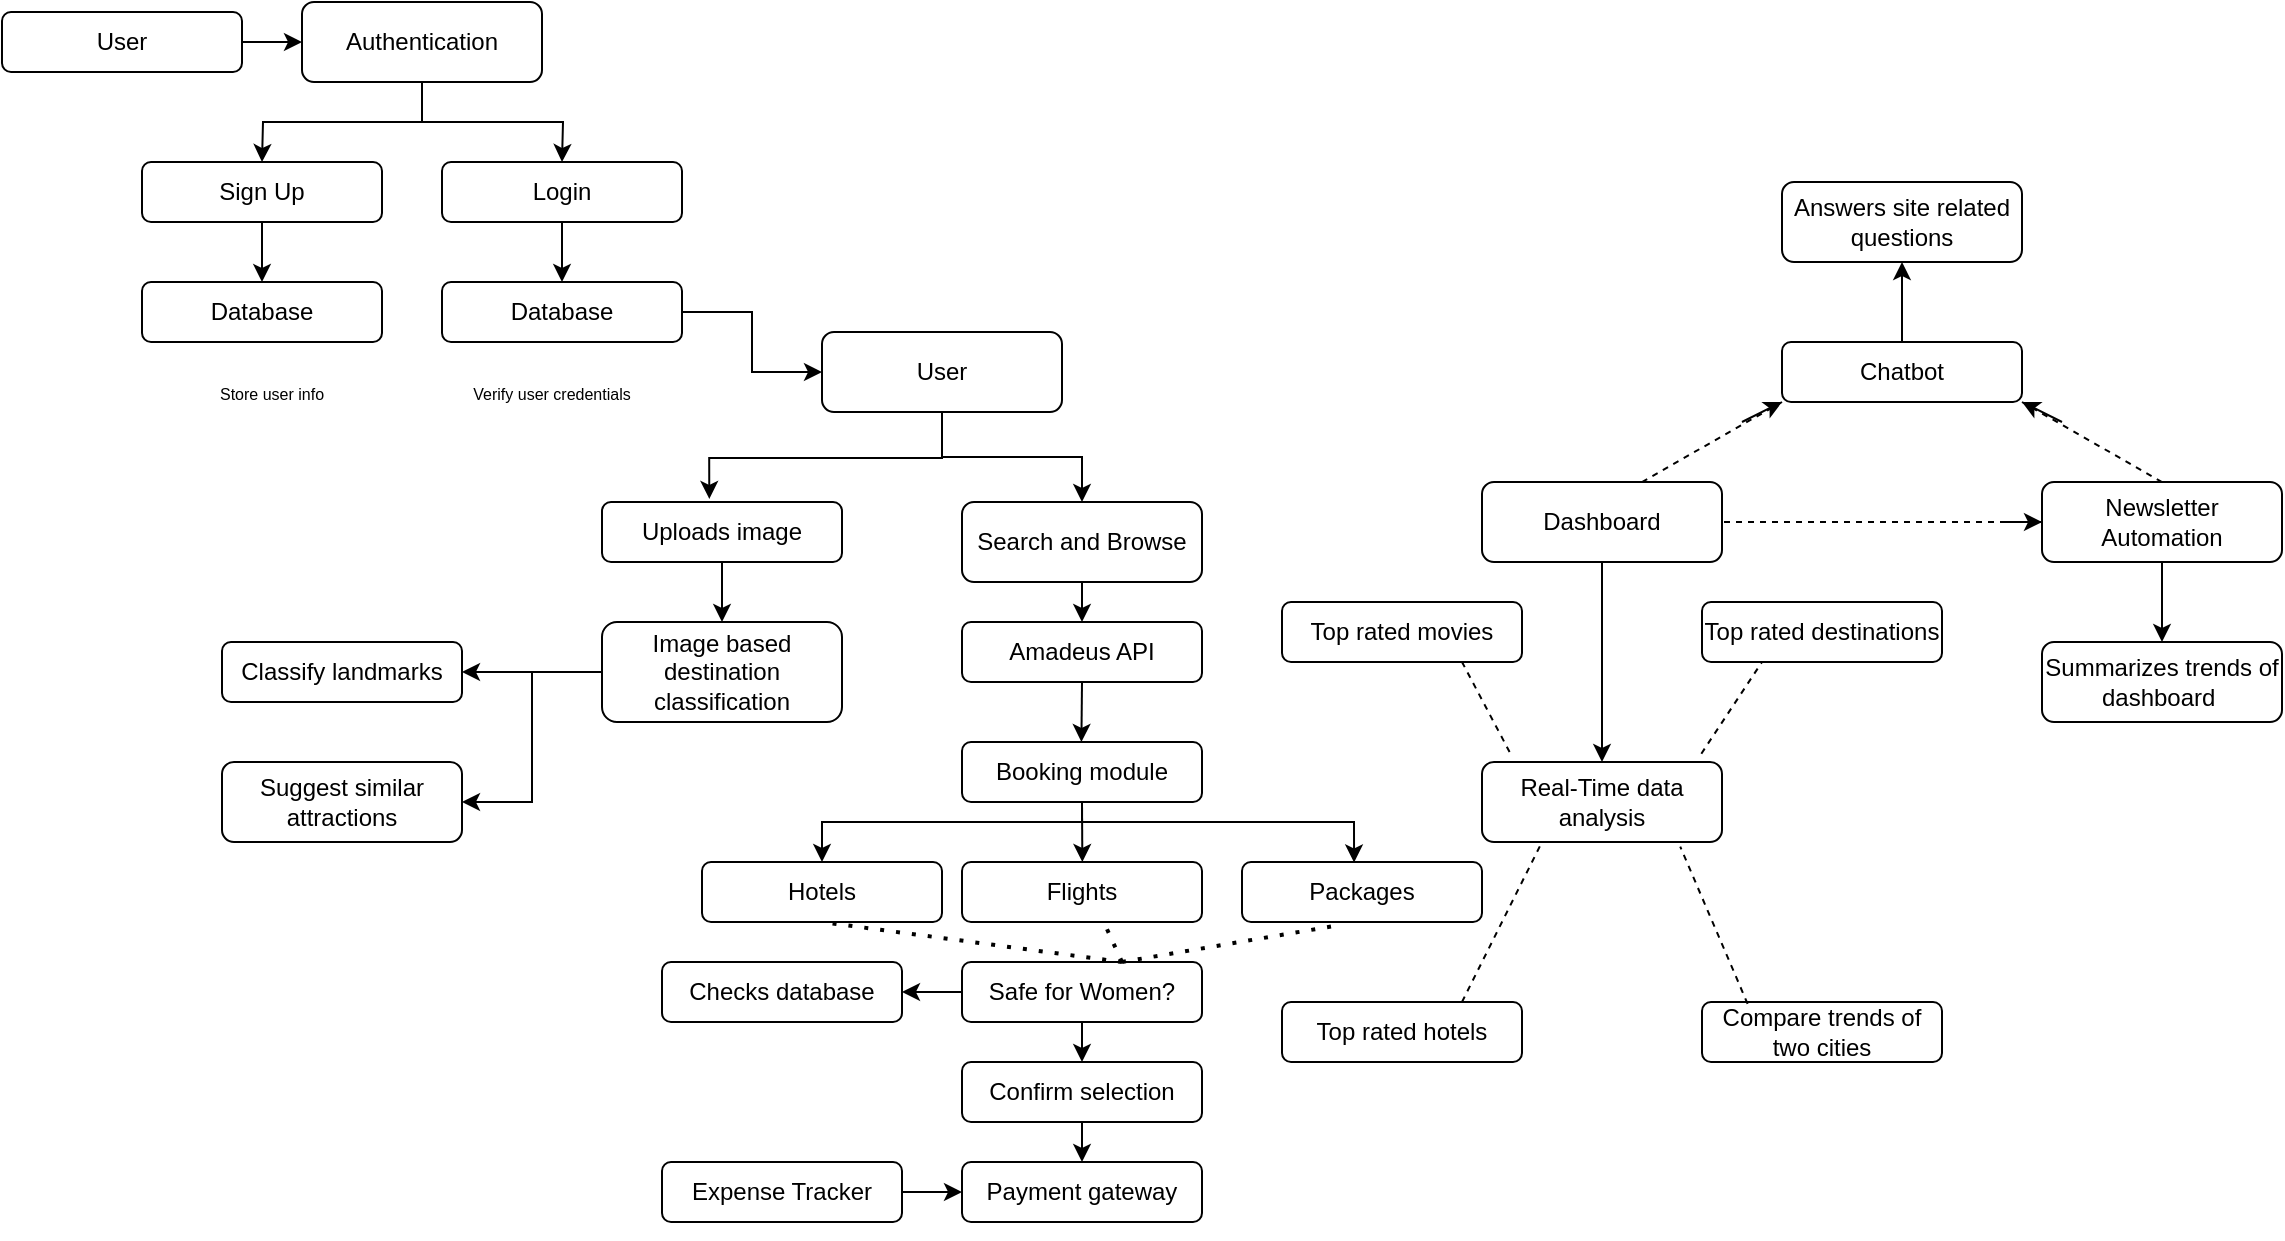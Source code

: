 <mxfile version="26.1.2">
  <diagram id="C5RBs43oDa-KdzZeNtuy" name="Page-1">
    <mxGraphModel dx="2049" dy="634" grid="1" gridSize="10" guides="1" tooltips="1" connect="1" arrows="1" fold="1" page="1" pageScale="1" pageWidth="827" pageHeight="1169" math="0" shadow="0">
      <root>
        <mxCell id="WIyWlLk6GJQsqaUBKTNV-0" />
        <mxCell id="WIyWlLk6GJQsqaUBKTNV-1" parent="WIyWlLk6GJQsqaUBKTNV-0" />
        <mxCell id="geeleiclAj2iUz3SjqVC-81" style="edgeStyle=orthogonalEdgeStyle;rounded=0;orthogonalLoop=1;jettySize=auto;html=1;exitX=0.5;exitY=1;exitDx=0;exitDy=0;" edge="1" parent="WIyWlLk6GJQsqaUBKTNV-1" source="WIyWlLk6GJQsqaUBKTNV-3" target="2ApQXyq5M-1QXbXkGU03-7">
          <mxGeometry relative="1" as="geometry" />
        </mxCell>
        <mxCell id="WIyWlLk6GJQsqaUBKTNV-3" value="User" style="rounded=1;whiteSpace=wrap;html=1;fontSize=12;glass=0;strokeWidth=1;shadow=0;" parent="WIyWlLk6GJQsqaUBKTNV-1" vertex="1">
          <mxGeometry x="-50" y="195" width="120" height="40" as="geometry" />
        </mxCell>
        <mxCell id="geeleiclAj2iUz3SjqVC-8" style="edgeStyle=orthogonalEdgeStyle;rounded=0;orthogonalLoop=1;jettySize=auto;html=1;exitX=0.5;exitY=1;exitDx=0;exitDy=0;entryX=0.5;entryY=0;entryDx=0;entryDy=0;" edge="1" parent="WIyWlLk6GJQsqaUBKTNV-1" source="2ApQXyq5M-1QXbXkGU03-6" target="geeleiclAj2iUz3SjqVC-2">
          <mxGeometry relative="1" as="geometry" />
        </mxCell>
        <mxCell id="2ApQXyq5M-1QXbXkGU03-6" value="Dashboard" style="rounded=1;whiteSpace=wrap;html=1;fontSize=12;glass=0;strokeWidth=1;shadow=0;" parent="WIyWlLk6GJQsqaUBKTNV-1" vertex="1">
          <mxGeometry x="280" y="270" width="120" height="40" as="geometry" />
        </mxCell>
        <mxCell id="2ApQXyq5M-1QXbXkGU03-57" style="edgeStyle=orthogonalEdgeStyle;rounded=0;orthogonalLoop=1;jettySize=auto;html=1;exitX=0.5;exitY=1;exitDx=0;exitDy=0;entryX=0.5;entryY=0;entryDx=0;entryDy=0;" parent="WIyWlLk6GJQsqaUBKTNV-1" source="2ApQXyq5M-1QXbXkGU03-7" target="2ApQXyq5M-1QXbXkGU03-56" edge="1">
          <mxGeometry relative="1" as="geometry" />
        </mxCell>
        <mxCell id="2ApQXyq5M-1QXbXkGU03-7" value="Search and Browse" style="rounded=1;whiteSpace=wrap;html=1;fontSize=12;glass=0;strokeWidth=1;shadow=0;" parent="WIyWlLk6GJQsqaUBKTNV-1" vertex="1">
          <mxGeometry x="20" y="280" width="120" height="40" as="geometry" />
        </mxCell>
        <mxCell id="2ApQXyq5M-1QXbXkGU03-8" style="edgeStyle=orthogonalEdgeStyle;rounded=0;orthogonalLoop=1;jettySize=auto;html=1;exitX=0.5;exitY=1;exitDx=0;exitDy=0;" parent="WIyWlLk6GJQsqaUBKTNV-1" source="2ApQXyq5M-1QXbXkGU03-6" target="2ApQXyq5M-1QXbXkGU03-6" edge="1">
          <mxGeometry relative="1" as="geometry" />
        </mxCell>
        <mxCell id="geeleiclAj2iUz3SjqVC-14" style="edgeStyle=orthogonalEdgeStyle;rounded=0;orthogonalLoop=1;jettySize=auto;html=1;exitX=1;exitY=0.5;exitDx=0;exitDy=0;entryX=0;entryY=0.5;entryDx=0;entryDy=0;" edge="1" parent="WIyWlLk6GJQsqaUBKTNV-1" source="2ApQXyq5M-1QXbXkGU03-9" target="2ApQXyq5M-1QXbXkGU03-89">
          <mxGeometry relative="1" as="geometry" />
        </mxCell>
        <mxCell id="2ApQXyq5M-1QXbXkGU03-9" value="Expense Tracker" style="rounded=1;whiteSpace=wrap;html=1;fontSize=12;glass=0;strokeWidth=1;shadow=0;" parent="WIyWlLk6GJQsqaUBKTNV-1" vertex="1">
          <mxGeometry x="-130" y="610" width="120" height="30" as="geometry" />
        </mxCell>
        <mxCell id="geeleiclAj2iUz3SjqVC-19" style="edgeStyle=orthogonalEdgeStyle;rounded=0;orthogonalLoop=1;jettySize=auto;html=1;exitX=0.5;exitY=1;exitDx=0;exitDy=0;entryX=0.5;entryY=0;entryDx=0;entryDy=0;" edge="1" parent="WIyWlLk6GJQsqaUBKTNV-1" source="2ApQXyq5M-1QXbXkGU03-10" target="geeleiclAj2iUz3SjqVC-18">
          <mxGeometry relative="1" as="geometry" />
        </mxCell>
        <mxCell id="geeleiclAj2iUz3SjqVC-53" style="edgeStyle=orthogonalEdgeStyle;rounded=0;orthogonalLoop=1;jettySize=auto;html=1;exitX=0;exitY=0.5;exitDx=0;exitDy=0;" edge="1" parent="WIyWlLk6GJQsqaUBKTNV-1" source="2ApQXyq5M-1QXbXkGU03-10">
          <mxGeometry relative="1" as="geometry">
            <mxPoint x="559.692" y="289.923" as="targetPoint" />
          </mxGeometry>
        </mxCell>
        <mxCell id="2ApQXyq5M-1QXbXkGU03-10" value="Newsletter Automation" style="rounded=1;whiteSpace=wrap;html=1;fontSize=12;glass=0;strokeWidth=1;shadow=0;" parent="WIyWlLk6GJQsqaUBKTNV-1" vertex="1">
          <mxGeometry x="560" y="270" width="120" height="40" as="geometry" />
        </mxCell>
        <mxCell id="2ApQXyq5M-1QXbXkGU03-58" style="edgeStyle=orthogonalEdgeStyle;rounded=0;orthogonalLoop=1;jettySize=auto;html=1;exitX=0.5;exitY=1;exitDx=0;exitDy=0;" parent="WIyWlLk6GJQsqaUBKTNV-1" source="2ApQXyq5M-1QXbXkGU03-56" edge="1">
          <mxGeometry relative="1" as="geometry">
            <mxPoint x="79.857" y="340" as="targetPoint" />
          </mxGeometry>
        </mxCell>
        <mxCell id="2ApQXyq5M-1QXbXkGU03-56" value="Amadeus API" style="rounded=1;whiteSpace=wrap;html=1;fontSize=12;glass=0;strokeWidth=1;shadow=0;" parent="WIyWlLk6GJQsqaUBKTNV-1" vertex="1">
          <mxGeometry x="20" y="340" width="120" height="30" as="geometry" />
        </mxCell>
        <mxCell id="2ApQXyq5M-1QXbXkGU03-63" style="edgeStyle=orthogonalEdgeStyle;rounded=0;orthogonalLoop=1;jettySize=auto;html=1;exitX=0.5;exitY=1;exitDx=0;exitDy=0;" parent="WIyWlLk6GJQsqaUBKTNV-1" edge="1">
          <mxGeometry relative="1" as="geometry">
            <mxPoint x="79.71" y="400" as="targetPoint" />
            <mxPoint x="80" y="370" as="sourcePoint" />
          </mxGeometry>
        </mxCell>
        <mxCell id="2ApQXyq5M-1QXbXkGU03-65" style="edgeStyle=orthogonalEdgeStyle;rounded=0;orthogonalLoop=1;jettySize=auto;html=1;exitX=0.5;exitY=1;exitDx=0;exitDy=0;" parent="WIyWlLk6GJQsqaUBKTNV-1" source="2ApQXyq5M-1QXbXkGU03-64" edge="1">
          <mxGeometry relative="1" as="geometry">
            <mxPoint x="80.176" y="460" as="targetPoint" />
          </mxGeometry>
        </mxCell>
        <mxCell id="2ApQXyq5M-1QXbXkGU03-64" value="Booking module" style="rounded=1;whiteSpace=wrap;html=1;fontSize=12;glass=0;strokeWidth=1;shadow=0;" parent="WIyWlLk6GJQsqaUBKTNV-1" vertex="1">
          <mxGeometry x="20" y="400" width="120" height="30" as="geometry" />
        </mxCell>
        <mxCell id="2ApQXyq5M-1QXbXkGU03-66" value="Flights" style="rounded=1;whiteSpace=wrap;html=1;fontSize=12;glass=0;strokeWidth=1;shadow=0;" parent="WIyWlLk6GJQsqaUBKTNV-1" vertex="1">
          <mxGeometry x="20" y="460" width="120" height="30" as="geometry" />
        </mxCell>
        <mxCell id="2ApQXyq5M-1QXbXkGU03-69" value="" style="edgeStyle=orthogonalEdgeStyle;rounded=0;orthogonalLoop=1;jettySize=auto;html=1;exitX=0.25;exitY=1;exitDx=0;exitDy=0;" parent="WIyWlLk6GJQsqaUBKTNV-1" source="2ApQXyq5M-1QXbXkGU03-64" target="2ApQXyq5M-1QXbXkGU03-68" edge="1">
          <mxGeometry relative="1" as="geometry">
            <mxPoint x="-50" y="470" as="targetPoint" />
            <mxPoint x="50" y="430" as="sourcePoint" />
            <Array as="points">
              <mxPoint x="80" y="430" />
              <mxPoint x="80" y="440" />
            </Array>
          </mxGeometry>
        </mxCell>
        <mxCell id="2ApQXyq5M-1QXbXkGU03-68" value="Hotels" style="rounded=1;whiteSpace=wrap;html=1;fontSize=12;glass=0;strokeWidth=1;shadow=0;" parent="WIyWlLk6GJQsqaUBKTNV-1" vertex="1">
          <mxGeometry x="-110" y="460" width="120" height="30" as="geometry" />
        </mxCell>
        <mxCell id="2ApQXyq5M-1QXbXkGU03-72" value="Packages" style="rounded=1;whiteSpace=wrap;html=1;fontSize=12;glass=0;strokeWidth=1;shadow=0;" parent="WIyWlLk6GJQsqaUBKTNV-1" vertex="1">
          <mxGeometry x="160" y="460" width="120" height="30" as="geometry" />
        </mxCell>
        <mxCell id="2ApQXyq5M-1QXbXkGU03-74" style="edgeStyle=orthogonalEdgeStyle;rounded=0;orthogonalLoop=1;jettySize=auto;html=1;exitX=0.5;exitY=1;exitDx=0;exitDy=0;entryX=0.467;entryY=0.008;entryDx=0;entryDy=0;entryPerimeter=0;" parent="WIyWlLk6GJQsqaUBKTNV-1" source="2ApQXyq5M-1QXbXkGU03-64" target="2ApQXyq5M-1QXbXkGU03-72" edge="1">
          <mxGeometry relative="1" as="geometry">
            <Array as="points">
              <mxPoint x="80" y="440" />
              <mxPoint x="216" y="440" />
            </Array>
          </mxGeometry>
        </mxCell>
        <mxCell id="2ApQXyq5M-1QXbXkGU03-81" style="edgeStyle=orthogonalEdgeStyle;rounded=0;orthogonalLoop=1;jettySize=auto;html=1;exitX=0.5;exitY=1;exitDx=0;exitDy=0;entryX=0.5;entryY=0;entryDx=0;entryDy=0;" parent="WIyWlLk6GJQsqaUBKTNV-1" source="2ApQXyq5M-1QXbXkGU03-75" target="2ApQXyq5M-1QXbXkGU03-80" edge="1">
          <mxGeometry relative="1" as="geometry" />
        </mxCell>
        <mxCell id="2ApQXyq5M-1QXbXkGU03-86" style="edgeStyle=orthogonalEdgeStyle;rounded=0;orthogonalLoop=1;jettySize=auto;html=1;exitX=0;exitY=0.5;exitDx=0;exitDy=0;entryX=1;entryY=0.5;entryDx=0;entryDy=0;" parent="WIyWlLk6GJQsqaUBKTNV-1" source="2ApQXyq5M-1QXbXkGU03-75" target="2ApQXyq5M-1QXbXkGU03-85" edge="1">
          <mxGeometry relative="1" as="geometry" />
        </mxCell>
        <mxCell id="2ApQXyq5M-1QXbXkGU03-75" value="Safe for Women?" style="rounded=1;whiteSpace=wrap;html=1;fontSize=12;glass=0;strokeWidth=1;shadow=0;" parent="WIyWlLk6GJQsqaUBKTNV-1" vertex="1">
          <mxGeometry x="20" y="510" width="120" height="30" as="geometry" />
        </mxCell>
        <mxCell id="2ApQXyq5M-1QXbXkGU03-77" value="" style="endArrow=none;dashed=1;html=1;dashPattern=1 3;strokeWidth=2;rounded=0;entryX=0.371;entryY=1.075;entryDx=0;entryDy=0;entryPerimeter=0;" parent="WIyWlLk6GJQsqaUBKTNV-1" target="2ApQXyq5M-1QXbXkGU03-72" edge="1">
          <mxGeometry width="50" height="50" relative="1" as="geometry">
            <mxPoint x="100" y="510" as="sourcePoint" />
            <mxPoint x="150" y="460" as="targetPoint" />
          </mxGeometry>
        </mxCell>
        <mxCell id="2ApQXyq5M-1QXbXkGU03-78" value="" style="endArrow=none;dashed=1;html=1;dashPattern=1 3;strokeWidth=2;rounded=0;entryX=0.5;entryY=1;entryDx=0;entryDy=0;" parent="WIyWlLk6GJQsqaUBKTNV-1" target="2ApQXyq5M-1QXbXkGU03-68" edge="1">
          <mxGeometry width="50" height="50" relative="1" as="geometry">
            <mxPoint x="100" y="510" as="sourcePoint" />
            <mxPoint x="150" y="460" as="targetPoint" />
          </mxGeometry>
        </mxCell>
        <mxCell id="2ApQXyq5M-1QXbXkGU03-79" value="" style="endArrow=none;dashed=1;html=1;dashPattern=1 3;strokeWidth=2;rounded=0;entryX=0.596;entryY=1.049;entryDx=0;entryDy=0;entryPerimeter=0;" parent="WIyWlLk6GJQsqaUBKTNV-1" target="2ApQXyq5M-1QXbXkGU03-66" edge="1">
          <mxGeometry width="50" height="50" relative="1" as="geometry">
            <mxPoint x="100" y="510" as="sourcePoint" />
            <mxPoint x="150" y="460" as="targetPoint" />
          </mxGeometry>
        </mxCell>
        <mxCell id="2ApQXyq5M-1QXbXkGU03-88" style="edgeStyle=orthogonalEdgeStyle;rounded=0;orthogonalLoop=1;jettySize=auto;html=1;exitX=0.5;exitY=1;exitDx=0;exitDy=0;entryX=0.5;entryY=0;entryDx=0;entryDy=0;" parent="WIyWlLk6GJQsqaUBKTNV-1" source="2ApQXyq5M-1QXbXkGU03-80" edge="1">
          <mxGeometry relative="1" as="geometry">
            <mxPoint x="80" y="610" as="targetPoint" />
          </mxGeometry>
        </mxCell>
        <mxCell id="2ApQXyq5M-1QXbXkGU03-80" value="Confirm selection" style="rounded=1;whiteSpace=wrap;html=1;fontSize=12;glass=0;strokeWidth=1;shadow=0;" parent="WIyWlLk6GJQsqaUBKTNV-1" vertex="1">
          <mxGeometry x="20" y="560" width="120" height="30" as="geometry" />
        </mxCell>
        <mxCell id="2ApQXyq5M-1QXbXkGU03-85" value="Checks database" style="rounded=1;whiteSpace=wrap;html=1;fontSize=12;glass=0;strokeWidth=1;shadow=0;" parent="WIyWlLk6GJQsqaUBKTNV-1" vertex="1">
          <mxGeometry x="-130" y="510" width="120" height="30" as="geometry" />
        </mxCell>
        <mxCell id="2ApQXyq5M-1QXbXkGU03-90" style="edgeStyle=orthogonalEdgeStyle;rounded=0;orthogonalLoop=1;jettySize=auto;html=1;exitX=0.5;exitY=1;exitDx=0;exitDy=0;entryX=0.5;entryY=0;entryDx=0;entryDy=0;" parent="WIyWlLk6GJQsqaUBKTNV-1" target="2ApQXyq5M-1QXbXkGU03-89" edge="1">
          <mxGeometry relative="1" as="geometry">
            <mxPoint x="80" y="640" as="sourcePoint" />
          </mxGeometry>
        </mxCell>
        <mxCell id="2ApQXyq5M-1QXbXkGU03-89" value="Payment gateway" style="rounded=1;whiteSpace=wrap;html=1;fontSize=12;glass=0;strokeWidth=1;shadow=0;" parent="WIyWlLk6GJQsqaUBKTNV-1" vertex="1">
          <mxGeometry x="20" y="610" width="120" height="30" as="geometry" />
        </mxCell>
        <mxCell id="geeleiclAj2iUz3SjqVC-2" value="Real-Time data analysis" style="rounded=1;whiteSpace=wrap;html=1;fontSize=12;glass=0;strokeWidth=1;shadow=0;" vertex="1" parent="WIyWlLk6GJQsqaUBKTNV-1">
          <mxGeometry x="280" y="410" width="120" height="40" as="geometry" />
        </mxCell>
        <mxCell id="geeleiclAj2iUz3SjqVC-3" value="Top rated movies" style="rounded=1;whiteSpace=wrap;html=1;fontSize=12;glass=0;strokeWidth=1;shadow=0;" vertex="1" parent="WIyWlLk6GJQsqaUBKTNV-1">
          <mxGeometry x="180" y="330" width="120" height="30" as="geometry" />
        </mxCell>
        <mxCell id="geeleiclAj2iUz3SjqVC-4" value="Top rated destinations" style="rounded=1;whiteSpace=wrap;html=1;fontSize=12;glass=0;strokeWidth=1;shadow=0;" vertex="1" parent="WIyWlLk6GJQsqaUBKTNV-1">
          <mxGeometry x="390" y="330" width="120" height="30" as="geometry" />
        </mxCell>
        <mxCell id="geeleiclAj2iUz3SjqVC-5" value="Top rated hotels" style="rounded=1;whiteSpace=wrap;html=1;fontSize=12;glass=0;strokeWidth=1;shadow=0;" vertex="1" parent="WIyWlLk6GJQsqaUBKTNV-1">
          <mxGeometry x="180" y="530" width="120" height="30" as="geometry" />
        </mxCell>
        <mxCell id="geeleiclAj2iUz3SjqVC-6" value="Compare trends of two cities" style="rounded=1;whiteSpace=wrap;html=1;fontSize=12;glass=0;strokeWidth=1;shadow=0;" vertex="1" parent="WIyWlLk6GJQsqaUBKTNV-1">
          <mxGeometry x="390" y="530" width="120" height="30" as="geometry" />
        </mxCell>
        <mxCell id="geeleiclAj2iUz3SjqVC-7" value="" style="endArrow=none;dashed=1;html=1;rounded=0;exitX=0.115;exitY=-0.125;exitDx=0;exitDy=0;exitPerimeter=0;entryX=0.75;entryY=1;entryDx=0;entryDy=0;" edge="1" parent="WIyWlLk6GJQsqaUBKTNV-1" source="geeleiclAj2iUz3SjqVC-2" target="geeleiclAj2iUz3SjqVC-3">
          <mxGeometry width="50" height="50" relative="1" as="geometry">
            <mxPoint x="170" y="430" as="sourcePoint" />
            <mxPoint x="220" y="380" as="targetPoint" />
          </mxGeometry>
        </mxCell>
        <mxCell id="geeleiclAj2iUz3SjqVC-10" value="" style="endArrow=none;dashed=1;html=1;rounded=0;entryX=0.25;entryY=1;entryDx=0;entryDy=0;exitX=0.914;exitY=-0.104;exitDx=0;exitDy=0;exitPerimeter=0;" edge="1" parent="WIyWlLk6GJQsqaUBKTNV-1" source="geeleiclAj2iUz3SjqVC-2" target="geeleiclAj2iUz3SjqVC-4">
          <mxGeometry width="50" height="50" relative="1" as="geometry">
            <mxPoint x="170" y="430" as="sourcePoint" />
            <mxPoint x="220" y="380" as="targetPoint" />
          </mxGeometry>
        </mxCell>
        <mxCell id="geeleiclAj2iUz3SjqVC-11" value="" style="endArrow=none;dashed=1;html=1;rounded=0;entryX=0.25;entryY=1;entryDx=0;entryDy=0;exitX=0.75;exitY=0;exitDx=0;exitDy=0;" edge="1" parent="WIyWlLk6GJQsqaUBKTNV-1" source="geeleiclAj2iUz3SjqVC-5" target="geeleiclAj2iUz3SjqVC-2">
          <mxGeometry width="50" height="50" relative="1" as="geometry">
            <mxPoint x="240" y="480" as="sourcePoint" />
            <mxPoint x="290" y="430" as="targetPoint" />
          </mxGeometry>
        </mxCell>
        <mxCell id="geeleiclAj2iUz3SjqVC-13" value="" style="endArrow=none;dashed=1;html=1;rounded=0;entryX=0.826;entryY=1.058;entryDx=0;entryDy=0;entryPerimeter=0;exitX=0.19;exitY=0.03;exitDx=0;exitDy=0;exitPerimeter=0;" edge="1" parent="WIyWlLk6GJQsqaUBKTNV-1" source="geeleiclAj2iUz3SjqVC-6" target="geeleiclAj2iUz3SjqVC-2">
          <mxGeometry width="50" height="50" relative="1" as="geometry">
            <mxPoint x="240" y="480" as="sourcePoint" />
            <mxPoint x="290" y="430" as="targetPoint" />
          </mxGeometry>
        </mxCell>
        <mxCell id="geeleiclAj2iUz3SjqVC-17" value="" style="endArrow=none;dashed=1;html=1;rounded=0;entryX=1;entryY=0.5;entryDx=0;entryDy=0;exitX=0;exitY=0.5;exitDx=0;exitDy=0;" edge="1" parent="WIyWlLk6GJQsqaUBKTNV-1" source="2ApQXyq5M-1QXbXkGU03-10" target="2ApQXyq5M-1QXbXkGU03-6">
          <mxGeometry width="50" height="50" relative="1" as="geometry">
            <mxPoint x="190" y="490" as="sourcePoint" />
            <mxPoint x="240" y="440" as="targetPoint" />
            <Array as="points">
              <mxPoint x="560" y="290" />
            </Array>
          </mxGeometry>
        </mxCell>
        <mxCell id="geeleiclAj2iUz3SjqVC-18" value="Summarizes trends of dashboard&amp;nbsp;" style="rounded=1;whiteSpace=wrap;html=1;fontSize=12;glass=0;strokeWidth=1;shadow=0;" vertex="1" parent="WIyWlLk6GJQsqaUBKTNV-1">
          <mxGeometry x="560" y="350" width="120" height="40" as="geometry" />
        </mxCell>
        <mxCell id="geeleiclAj2iUz3SjqVC-20" value="Chatbot" style="rounded=1;whiteSpace=wrap;html=1;fontSize=12;glass=0;strokeWidth=1;shadow=0;" vertex="1" parent="WIyWlLk6GJQsqaUBKTNV-1">
          <mxGeometry x="430" y="200" width="120" height="30" as="geometry" />
        </mxCell>
        <mxCell id="geeleiclAj2iUz3SjqVC-21" value="" style="endArrow=none;dashed=1;html=1;rounded=0;entryX=0;entryY=1;entryDx=0;entryDy=0;" edge="1" parent="WIyWlLk6GJQsqaUBKTNV-1" target="geeleiclAj2iUz3SjqVC-20">
          <mxGeometry width="50" height="50" relative="1" as="geometry">
            <mxPoint x="360" y="270" as="sourcePoint" />
            <mxPoint x="230" y="290" as="targetPoint" />
          </mxGeometry>
        </mxCell>
        <mxCell id="geeleiclAj2iUz3SjqVC-22" value="" style="endArrow=none;dashed=1;html=1;rounded=0;entryX=1;entryY=1;entryDx=0;entryDy=0;exitX=0.5;exitY=0;exitDx=0;exitDy=0;" edge="1" parent="WIyWlLk6GJQsqaUBKTNV-1" source="2ApQXyq5M-1QXbXkGU03-10" target="geeleiclAj2iUz3SjqVC-20">
          <mxGeometry width="50" height="50" relative="1" as="geometry">
            <mxPoint x="180" y="340" as="sourcePoint" />
            <mxPoint x="230" y="290" as="targetPoint" />
          </mxGeometry>
        </mxCell>
        <mxCell id="geeleiclAj2iUz3SjqVC-28" value="" style="edgeStyle=orthogonalEdgeStyle;rounded=0;orthogonalLoop=1;jettySize=auto;html=1;exitX=0.5;exitY=0;exitDx=0;exitDy=0;" edge="1" parent="WIyWlLk6GJQsqaUBKTNV-1" source="geeleiclAj2iUz3SjqVC-20" target="geeleiclAj2iUz3SjqVC-27">
          <mxGeometry relative="1" as="geometry">
            <mxPoint x="490.429" y="160" as="targetPoint" />
            <mxPoint x="490" y="200" as="sourcePoint" />
          </mxGeometry>
        </mxCell>
        <mxCell id="geeleiclAj2iUz3SjqVC-27" value="Answers site related questions" style="rounded=1;whiteSpace=wrap;html=1;fontSize=12;glass=0;strokeWidth=1;shadow=0;" vertex="1" parent="WIyWlLk6GJQsqaUBKTNV-1">
          <mxGeometry x="430" y="120" width="120" height="40" as="geometry" />
        </mxCell>
        <mxCell id="geeleiclAj2iUz3SjqVC-45" value="&lt;font style=&quot;font-size: 8px;&quot;&gt;Store user info&lt;/font&gt;" style="text;html=1;align=center;verticalAlign=middle;whiteSpace=wrap;rounded=0;fontSize=10;" vertex="1" parent="WIyWlLk6GJQsqaUBKTNV-1">
          <mxGeometry x="-360" y="220" width="70" height="10" as="geometry" />
        </mxCell>
        <mxCell id="geeleiclAj2iUz3SjqVC-49" value="&lt;font style=&quot;font-size: 8px;&quot;&gt;Verify user credentials&lt;/font&gt;" style="text;html=1;align=center;verticalAlign=middle;whiteSpace=wrap;rounded=0;fontSize=10;" vertex="1" parent="WIyWlLk6GJQsqaUBKTNV-1">
          <mxGeometry x="-230" y="220" width="90" height="10" as="geometry" />
        </mxCell>
        <mxCell id="geeleiclAj2iUz3SjqVC-82" style="edgeStyle=orthogonalEdgeStyle;rounded=0;orthogonalLoop=1;jettySize=auto;html=1;exitX=0.5;exitY=1;exitDx=0;exitDy=0;entryX=0.5;entryY=0;entryDx=0;entryDy=0;" edge="1" parent="WIyWlLk6GJQsqaUBKTNV-1" source="geeleiclAj2iUz3SjqVC-51" target="geeleiclAj2iUz3SjqVC-63">
          <mxGeometry relative="1" as="geometry" />
        </mxCell>
        <mxCell id="geeleiclAj2iUz3SjqVC-51" value="Uploads image" style="rounded=1;whiteSpace=wrap;html=1;" vertex="1" parent="WIyWlLk6GJQsqaUBKTNV-1">
          <mxGeometry x="-160" y="280" width="120" height="30" as="geometry" />
        </mxCell>
        <mxCell id="geeleiclAj2iUz3SjqVC-55" value="" style="endArrow=classic;html=1;rounded=0;" edge="1" parent="WIyWlLk6GJQsqaUBKTNV-1">
          <mxGeometry width="50" height="50" relative="1" as="geometry">
            <mxPoint x="540" y="290" as="sourcePoint" />
            <mxPoint x="560" y="290" as="targetPoint" />
          </mxGeometry>
        </mxCell>
        <mxCell id="geeleiclAj2iUz3SjqVC-56" value="" style="endArrow=classic;html=1;rounded=0;" edge="1" parent="WIyWlLk6GJQsqaUBKTNV-1">
          <mxGeometry width="50" height="50" relative="1" as="geometry">
            <mxPoint x="410" y="240" as="sourcePoint" />
            <mxPoint x="430" y="230" as="targetPoint" />
          </mxGeometry>
        </mxCell>
        <mxCell id="geeleiclAj2iUz3SjqVC-58" value="" style="endArrow=classic;html=1;rounded=0;entryX=1;entryY=1;entryDx=0;entryDy=0;" edge="1" parent="WIyWlLk6GJQsqaUBKTNV-1" target="geeleiclAj2iUz3SjqVC-20">
          <mxGeometry width="50" height="50" relative="1" as="geometry">
            <mxPoint x="570" y="240" as="sourcePoint" />
            <mxPoint x="580" y="250" as="targetPoint" />
          </mxGeometry>
        </mxCell>
        <mxCell id="geeleiclAj2iUz3SjqVC-83" style="edgeStyle=orthogonalEdgeStyle;rounded=0;orthogonalLoop=1;jettySize=auto;html=1;exitX=0;exitY=0.5;exitDx=0;exitDy=0;entryX=1;entryY=0.5;entryDx=0;entryDy=0;" edge="1" parent="WIyWlLk6GJQsqaUBKTNV-1" source="geeleiclAj2iUz3SjqVC-63" target="geeleiclAj2iUz3SjqVC-78">
          <mxGeometry relative="1" as="geometry" />
        </mxCell>
        <mxCell id="geeleiclAj2iUz3SjqVC-84" style="edgeStyle=orthogonalEdgeStyle;rounded=0;orthogonalLoop=1;jettySize=auto;html=1;exitX=0;exitY=0.5;exitDx=0;exitDy=0;entryX=1;entryY=0.5;entryDx=0;entryDy=0;" edge="1" parent="WIyWlLk6GJQsqaUBKTNV-1" source="geeleiclAj2iUz3SjqVC-63" target="geeleiclAj2iUz3SjqVC-79">
          <mxGeometry relative="1" as="geometry" />
        </mxCell>
        <mxCell id="geeleiclAj2iUz3SjqVC-63" value="Image based destination classification" style="rounded=1;whiteSpace=wrap;html=1;" vertex="1" parent="WIyWlLk6GJQsqaUBKTNV-1">
          <mxGeometry x="-160" y="340" width="120" height="50" as="geometry" />
        </mxCell>
        <mxCell id="geeleiclAj2iUz3SjqVC-64" style="edgeStyle=orthogonalEdgeStyle;rounded=0;orthogonalLoop=1;jettySize=auto;html=1;exitX=0.5;exitY=1;exitDx=0;exitDy=0;" edge="1" parent="WIyWlLk6GJQsqaUBKTNV-1" source="geeleiclAj2iUz3SjqVC-66">
          <mxGeometry relative="1" as="geometry">
            <mxPoint x="-330" y="110" as="targetPoint" />
          </mxGeometry>
        </mxCell>
        <mxCell id="geeleiclAj2iUz3SjqVC-65" style="edgeStyle=orthogonalEdgeStyle;rounded=0;orthogonalLoop=1;jettySize=auto;html=1;exitX=0.5;exitY=1;exitDx=0;exitDy=0;" edge="1" parent="WIyWlLk6GJQsqaUBKTNV-1" source="geeleiclAj2iUz3SjqVC-66">
          <mxGeometry relative="1" as="geometry">
            <mxPoint x="-180" y="110" as="targetPoint" />
          </mxGeometry>
        </mxCell>
        <mxCell id="geeleiclAj2iUz3SjqVC-66" value="Authentication" style="rounded=1;whiteSpace=wrap;html=1;fontSize=12;glass=0;strokeWidth=1;shadow=0;" vertex="1" parent="WIyWlLk6GJQsqaUBKTNV-1">
          <mxGeometry x="-310" y="30" width="120" height="40" as="geometry" />
        </mxCell>
        <mxCell id="geeleiclAj2iUz3SjqVC-67" style="edgeStyle=orthogonalEdgeStyle;rounded=0;orthogonalLoop=1;jettySize=auto;html=1;exitX=0.5;exitY=1;exitDx=0;exitDy=0;entryX=0.5;entryY=0;entryDx=0;entryDy=0;" edge="1" parent="WIyWlLk6GJQsqaUBKTNV-1" source="geeleiclAj2iUz3SjqVC-68" target="geeleiclAj2iUz3SjqVC-71">
          <mxGeometry relative="1" as="geometry" />
        </mxCell>
        <mxCell id="geeleiclAj2iUz3SjqVC-68" value="Sign Up" style="rounded=1;whiteSpace=wrap;html=1;" vertex="1" parent="WIyWlLk6GJQsqaUBKTNV-1">
          <mxGeometry x="-390" y="110" width="120" height="30" as="geometry" />
        </mxCell>
        <mxCell id="geeleiclAj2iUz3SjqVC-69" style="edgeStyle=orthogonalEdgeStyle;rounded=0;orthogonalLoop=1;jettySize=auto;html=1;exitX=0.5;exitY=1;exitDx=0;exitDy=0;entryX=0.5;entryY=0;entryDx=0;entryDy=0;" edge="1" parent="WIyWlLk6GJQsqaUBKTNV-1" source="geeleiclAj2iUz3SjqVC-70" target="geeleiclAj2iUz3SjqVC-72">
          <mxGeometry relative="1" as="geometry" />
        </mxCell>
        <mxCell id="geeleiclAj2iUz3SjqVC-70" value="Login" style="rounded=1;whiteSpace=wrap;html=1;" vertex="1" parent="WIyWlLk6GJQsqaUBKTNV-1">
          <mxGeometry x="-240" y="110" width="120" height="30" as="geometry" />
        </mxCell>
        <mxCell id="geeleiclAj2iUz3SjqVC-71" value="Database" style="rounded=1;whiteSpace=wrap;html=1;" vertex="1" parent="WIyWlLk6GJQsqaUBKTNV-1">
          <mxGeometry x="-390" y="170" width="120" height="30" as="geometry" />
        </mxCell>
        <mxCell id="geeleiclAj2iUz3SjqVC-74" style="edgeStyle=orthogonalEdgeStyle;rounded=0;orthogonalLoop=1;jettySize=auto;html=1;exitX=1;exitY=0.5;exitDx=0;exitDy=0;entryX=0;entryY=0.5;entryDx=0;entryDy=0;" edge="1" parent="WIyWlLk6GJQsqaUBKTNV-1" source="geeleiclAj2iUz3SjqVC-72" target="WIyWlLk6GJQsqaUBKTNV-3">
          <mxGeometry relative="1" as="geometry" />
        </mxCell>
        <mxCell id="geeleiclAj2iUz3SjqVC-72" value="Database" style="rounded=1;whiteSpace=wrap;html=1;" vertex="1" parent="WIyWlLk6GJQsqaUBKTNV-1">
          <mxGeometry x="-240" y="170" width="120" height="30" as="geometry" />
        </mxCell>
        <mxCell id="geeleiclAj2iUz3SjqVC-77" style="edgeStyle=orthogonalEdgeStyle;rounded=0;orthogonalLoop=1;jettySize=auto;html=1;exitX=1;exitY=0.5;exitDx=0;exitDy=0;entryX=0;entryY=0.5;entryDx=0;entryDy=0;" edge="1" parent="WIyWlLk6GJQsqaUBKTNV-1" source="geeleiclAj2iUz3SjqVC-75" target="geeleiclAj2iUz3SjqVC-66">
          <mxGeometry relative="1" as="geometry" />
        </mxCell>
        <mxCell id="geeleiclAj2iUz3SjqVC-75" value="User" style="rounded=1;whiteSpace=wrap;html=1;" vertex="1" parent="WIyWlLk6GJQsqaUBKTNV-1">
          <mxGeometry x="-460" y="35" width="120" height="30" as="geometry" />
        </mxCell>
        <mxCell id="geeleiclAj2iUz3SjqVC-78" value="Classify landmarks" style="rounded=1;whiteSpace=wrap;html=1;" vertex="1" parent="WIyWlLk6GJQsqaUBKTNV-1">
          <mxGeometry x="-350" y="350" width="120" height="30" as="geometry" />
        </mxCell>
        <mxCell id="geeleiclAj2iUz3SjqVC-79" value="Suggest similar attractions" style="rounded=1;whiteSpace=wrap;html=1;" vertex="1" parent="WIyWlLk6GJQsqaUBKTNV-1">
          <mxGeometry x="-350" y="410" width="120" height="40" as="geometry" />
        </mxCell>
        <mxCell id="geeleiclAj2iUz3SjqVC-80" style="edgeStyle=orthogonalEdgeStyle;rounded=0;orthogonalLoop=1;jettySize=auto;html=1;exitX=0.5;exitY=1;exitDx=0;exitDy=0;entryX=0.447;entryY=-0.052;entryDx=0;entryDy=0;entryPerimeter=0;" edge="1" parent="WIyWlLk6GJQsqaUBKTNV-1" source="WIyWlLk6GJQsqaUBKTNV-3" target="geeleiclAj2iUz3SjqVC-51">
          <mxGeometry relative="1" as="geometry">
            <Array as="points">
              <mxPoint x="10" y="258" />
              <mxPoint x="-106" y="258" />
            </Array>
          </mxGeometry>
        </mxCell>
      </root>
    </mxGraphModel>
  </diagram>
</mxfile>
